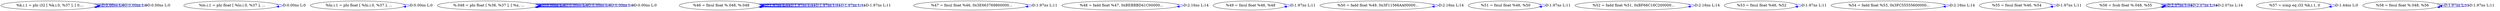 digraph {
Node0x35bad00[label="  %k.i.1 = phi i32 [ %k.i.0, %37 ], [ 0,..."];
Node0x35bad00 -> Node0x35bad00[label="D:0.00ns L:0",color=blue];
Node0x35bad00 -> Node0x35bad00[label="D:0.00ns L:0",color=blue];
Node0x35bad00 -> Node0x35bad00[label="D:0.00ns L:0",color=blue];
Node0x35bade0[label="  %lo.i.1 = phi float [ %lo.i.0, %37 ], ..."];
Node0x35bade0 -> Node0x35bade0[label="D:0.00ns L:0",color=blue];
Node0x35baec0[label="  %hi.i.1 = phi float [ %hi.i.0, %37 ], ..."];
Node0x35baec0 -> Node0x35baec0[label="D:0.00ns L:0",color=blue];
Node0x35bafa0[label="  %.048 = phi float [ %38, %37 ], [ %x, ..."];
Node0x35bafa0 -> Node0x35bafa0[label="D:0.00ns L:0",color=blue];
Node0x35bafa0 -> Node0x35bafa0[label="D:0.00ns L:0",color=blue];
Node0x35bafa0 -> Node0x35bafa0[label="D:0.00ns L:0",color=blue];
Node0x35bafa0 -> Node0x35bafa0[label="D:0.00ns L:0",color=blue];
Node0x35bafa0 -> Node0x35bafa0[label="D:0.00ns L:0",color=blue];
Node0x35bb080[label="  %46 = fmul float %.048, %.048"];
Node0x35bb080 -> Node0x35bb080[label="D:1.97ns L:11",color=blue];
Node0x35bb080 -> Node0x35bb080[label="D:1.97ns L:11",color=blue];
Node0x35bb080 -> Node0x35bb080[label="D:1.97ns L:11",color=blue];
Node0x35bb080 -> Node0x35bb080[label="D:1.97ns L:11",color=blue];
Node0x35bb080 -> Node0x35bb080[label="D:1.97ns L:11",color=blue];
Node0x35bb160[label="  %47 = fmul float %46, 0x3E663769800000..."];
Node0x35bb160 -> Node0x35bb160[label="D:1.97ns L:11",color=blue];
Node0x35bb240[label="  %48 = fadd float %47, 0xBEBBBD41C00000..."];
Node0x35bb240 -> Node0x35bb240[label="D:2.16ns L:14",color=blue];
Node0x35bb320[label="  %49 = fmul float %46, %48"];
Node0x35bb320 -> Node0x35bb320[label="D:1.97ns L:11",color=blue];
Node0x35bb400[label="  %50 = fadd float %49, 0x3F11566AA00000..."];
Node0x35bb400 -> Node0x35bb400[label="D:2.16ns L:14",color=blue];
Node0x35bb4e0[label="  %51 = fmul float %46, %50"];
Node0x35bb4e0 -> Node0x35bb4e0[label="D:1.97ns L:11",color=blue];
Node0x35bb5c0[label="  %52 = fadd float %51, 0xBF66C16C200000..."];
Node0x35bb5c0 -> Node0x35bb5c0[label="D:2.16ns L:14",color=blue];
Node0x35bb6a0[label="  %53 = fmul float %46, %52"];
Node0x35bb6a0 -> Node0x35bb6a0[label="D:1.97ns L:11",color=blue];
Node0x35bb780[label="  %54 = fadd float %53, 0x3FC55555600000..."];
Node0x35bb780 -> Node0x35bb780[label="D:2.16ns L:14",color=blue];
Node0x35bb860[label="  %55 = fmul float %46, %54"];
Node0x35bb860 -> Node0x35bb860[label="D:1.97ns L:11",color=blue];
Node0x35bb940[label="  %56 = fsub float %.048, %55"];
Node0x35bb940 -> Node0x35bb940[label="D:2.07ns L:14",color=blue];
Node0x35bb940 -> Node0x35bb940[label="D:2.07ns L:14",color=blue];
Node0x35bb940 -> Node0x35bb940[label="D:2.07ns L:14",color=blue];
Node0x35bba20[label="  %57 = icmp eq i32 %k.i.1, 0"];
Node0x35bba20 -> Node0x35bba20[label="D:1.44ns L:0",color=blue];
Node0x35bbb00[label="  %58 = fmul float %.048, %56"];
Node0x35bbb00 -> Node0x35bbb00[label="D:1.97ns L:11",color=blue];
Node0x35bbb00 -> Node0x35bbb00[label="D:1.97ns L:11",color=blue];
}
